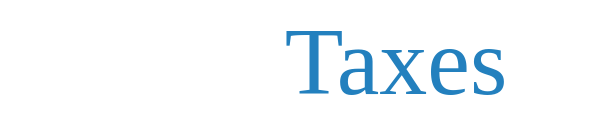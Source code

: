 <mxfile version="13.3.5" type="device"><diagram id="rcMuqsNUrm5UYW9v2uzu" name="Page-1"><mxGraphModel dx="1106" dy="822" grid="1" gridSize="10" guides="1" tooltips="1" connect="1" arrows="1" fold="1" page="1" pageScale="1" pageWidth="1100" pageHeight="850" math="0" shadow="0" extFonts="Poppins^https://fonts.googleapis.com/css?family=Poppins|Montserrat^https://fonts.googleapis.com/css?family=Montserrat"><root><mxCell id="0"/><mxCell id="1" parent="0"/><mxCell id="7f86XKg89EzveUz0dg3T-1" value="&lt;span style=&quot;font-size: 48px&quot;&gt;&lt;font color=&quot;#ffffff&quot;&gt;KTC&lt;/font&gt;&lt;/span&gt;&lt;span style=&quot;font-size: 48px&quot;&gt;Taxes&lt;/span&gt;" style="rounded=0;whiteSpace=wrap;html=1;fillColor=none;fontFamily=Poppins;fontColor=#2380be;strokeColor=none;" parent="1" vertex="1"><mxGeometry x="320" y="330" width="300" height="60" as="geometry"/></mxCell></root></mxGraphModel></diagram></mxfile>